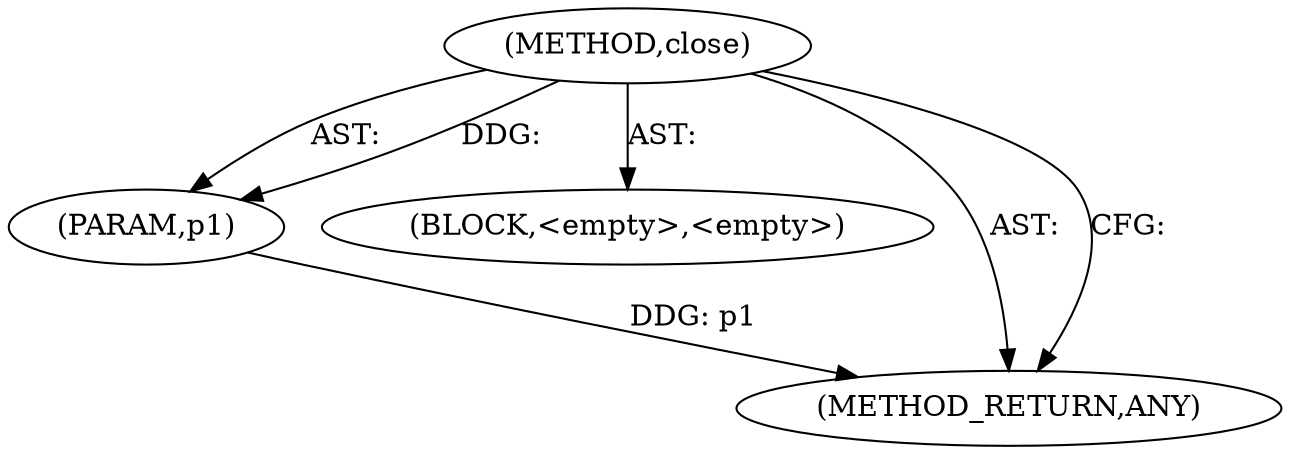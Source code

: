 digraph "close" {  
"111669149763" [label = <(METHOD,close)> ]
"115964117130" [label = <(PARAM,p1)> ]
"25769804079" [label = <(BLOCK,&lt;empty&gt;,&lt;empty&gt;)> ]
"128849018947" [label = <(METHOD_RETURN,ANY)> ]
  "111669149763" -> "115964117130"  [ label = "AST: "] 
  "111669149763" -> "25769804079"  [ label = "AST: "] 
  "111669149763" -> "128849018947"  [ label = "AST: "] 
  "111669149763" -> "128849018947"  [ label = "CFG: "] 
  "115964117130" -> "128849018947"  [ label = "DDG: p1"] 
  "111669149763" -> "115964117130"  [ label = "DDG: "] 
}
